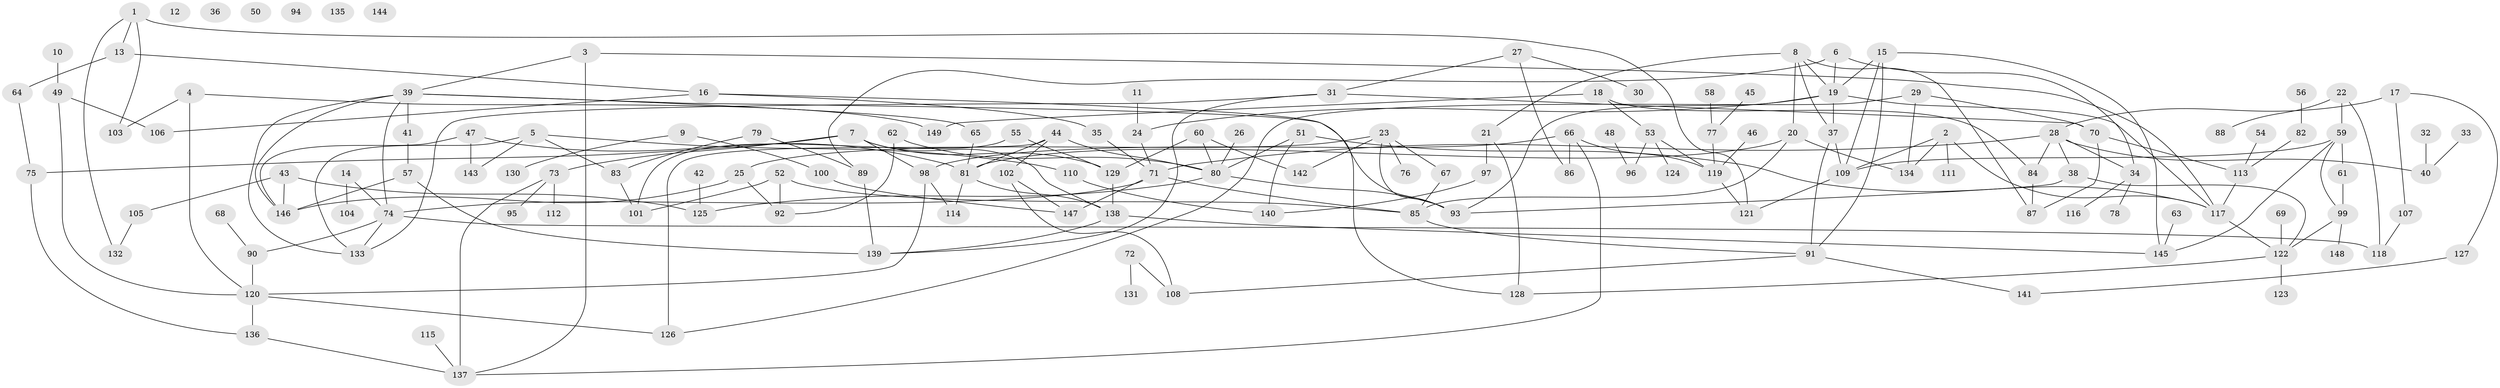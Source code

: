 // Generated by graph-tools (version 1.1) at 2025/49/03/09/25 03:49:05]
// undirected, 149 vertices, 209 edges
graph export_dot {
graph [start="1"]
  node [color=gray90,style=filled];
  1;
  2;
  3;
  4;
  5;
  6;
  7;
  8;
  9;
  10;
  11;
  12;
  13;
  14;
  15;
  16;
  17;
  18;
  19;
  20;
  21;
  22;
  23;
  24;
  25;
  26;
  27;
  28;
  29;
  30;
  31;
  32;
  33;
  34;
  35;
  36;
  37;
  38;
  39;
  40;
  41;
  42;
  43;
  44;
  45;
  46;
  47;
  48;
  49;
  50;
  51;
  52;
  53;
  54;
  55;
  56;
  57;
  58;
  59;
  60;
  61;
  62;
  63;
  64;
  65;
  66;
  67;
  68;
  69;
  70;
  71;
  72;
  73;
  74;
  75;
  76;
  77;
  78;
  79;
  80;
  81;
  82;
  83;
  84;
  85;
  86;
  87;
  88;
  89;
  90;
  91;
  92;
  93;
  94;
  95;
  96;
  97;
  98;
  99;
  100;
  101;
  102;
  103;
  104;
  105;
  106;
  107;
  108;
  109;
  110;
  111;
  112;
  113;
  114;
  115;
  116;
  117;
  118;
  119;
  120;
  121;
  122;
  123;
  124;
  125;
  126;
  127;
  128;
  129;
  130;
  131;
  132;
  133;
  134;
  135;
  136;
  137;
  138;
  139;
  140;
  141;
  142;
  143;
  144;
  145;
  146;
  147;
  148;
  149;
  1 -- 13;
  1 -- 103;
  1 -- 121;
  1 -- 132;
  2 -- 109;
  2 -- 111;
  2 -- 117;
  2 -- 134;
  3 -- 39;
  3 -- 117;
  3 -- 137;
  4 -- 103;
  4 -- 120;
  4 -- 149;
  5 -- 83;
  5 -- 110;
  5 -- 133;
  5 -- 143;
  6 -- 19;
  6 -- 34;
  6 -- 89;
  7 -- 73;
  7 -- 75;
  7 -- 98;
  7 -- 129;
  7 -- 138;
  8 -- 19;
  8 -- 20;
  8 -- 21;
  8 -- 37;
  8 -- 87;
  9 -- 100;
  9 -- 130;
  10 -- 49;
  11 -- 24;
  13 -- 16;
  13 -- 64;
  14 -- 74;
  14 -- 104;
  15 -- 19;
  15 -- 91;
  15 -- 109;
  15 -- 145;
  16 -- 35;
  16 -- 106;
  16 -- 128;
  17 -- 28;
  17 -- 107;
  17 -- 127;
  18 -- 53;
  18 -- 84;
  18 -- 149;
  19 -- 24;
  19 -- 37;
  19 -- 93;
  19 -- 117;
  20 -- 81;
  20 -- 85;
  20 -- 134;
  21 -- 97;
  21 -- 128;
  22 -- 59;
  22 -- 88;
  22 -- 118;
  23 -- 25;
  23 -- 67;
  23 -- 76;
  23 -- 93;
  23 -- 142;
  24 -- 71;
  25 -- 92;
  25 -- 146;
  26 -- 80;
  27 -- 30;
  27 -- 31;
  27 -- 86;
  28 -- 34;
  28 -- 38;
  28 -- 40;
  28 -- 71;
  28 -- 84;
  29 -- 70;
  29 -- 126;
  29 -- 134;
  31 -- 70;
  31 -- 133;
  31 -- 139;
  32 -- 40;
  33 -- 40;
  34 -- 78;
  34 -- 116;
  35 -- 71;
  37 -- 91;
  37 -- 109;
  38 -- 93;
  38 -- 122;
  39 -- 41;
  39 -- 65;
  39 -- 74;
  39 -- 93;
  39 -- 133;
  39 -- 146;
  41 -- 57;
  42 -- 125;
  43 -- 105;
  43 -- 125;
  43 -- 146;
  44 -- 80;
  44 -- 81;
  44 -- 102;
  44 -- 126;
  45 -- 77;
  46 -- 119;
  47 -- 81;
  47 -- 143;
  47 -- 146;
  48 -- 96;
  49 -- 106;
  49 -- 120;
  51 -- 80;
  51 -- 117;
  51 -- 140;
  52 -- 85;
  52 -- 92;
  52 -- 101;
  53 -- 96;
  53 -- 119;
  53 -- 124;
  54 -- 113;
  55 -- 101;
  55 -- 129;
  56 -- 82;
  57 -- 139;
  57 -- 146;
  58 -- 77;
  59 -- 61;
  59 -- 99;
  59 -- 109;
  59 -- 145;
  60 -- 80;
  60 -- 129;
  60 -- 142;
  61 -- 99;
  62 -- 80;
  62 -- 92;
  63 -- 145;
  64 -- 75;
  65 -- 81;
  66 -- 86;
  66 -- 98;
  66 -- 119;
  66 -- 137;
  67 -- 85;
  68 -- 90;
  69 -- 122;
  70 -- 87;
  70 -- 113;
  71 -- 74;
  71 -- 85;
  71 -- 147;
  72 -- 108;
  72 -- 131;
  73 -- 95;
  73 -- 112;
  73 -- 137;
  74 -- 90;
  74 -- 118;
  74 -- 133;
  75 -- 136;
  77 -- 119;
  79 -- 83;
  79 -- 89;
  80 -- 93;
  80 -- 125;
  81 -- 114;
  81 -- 138;
  82 -- 113;
  83 -- 101;
  84 -- 87;
  85 -- 91;
  89 -- 139;
  90 -- 120;
  91 -- 108;
  91 -- 141;
  97 -- 140;
  98 -- 114;
  98 -- 120;
  99 -- 122;
  99 -- 148;
  100 -- 147;
  102 -- 108;
  102 -- 147;
  105 -- 132;
  107 -- 118;
  109 -- 121;
  110 -- 140;
  113 -- 117;
  115 -- 137;
  117 -- 122;
  119 -- 121;
  120 -- 126;
  120 -- 136;
  122 -- 123;
  122 -- 128;
  127 -- 141;
  129 -- 138;
  136 -- 137;
  138 -- 139;
  138 -- 145;
}
